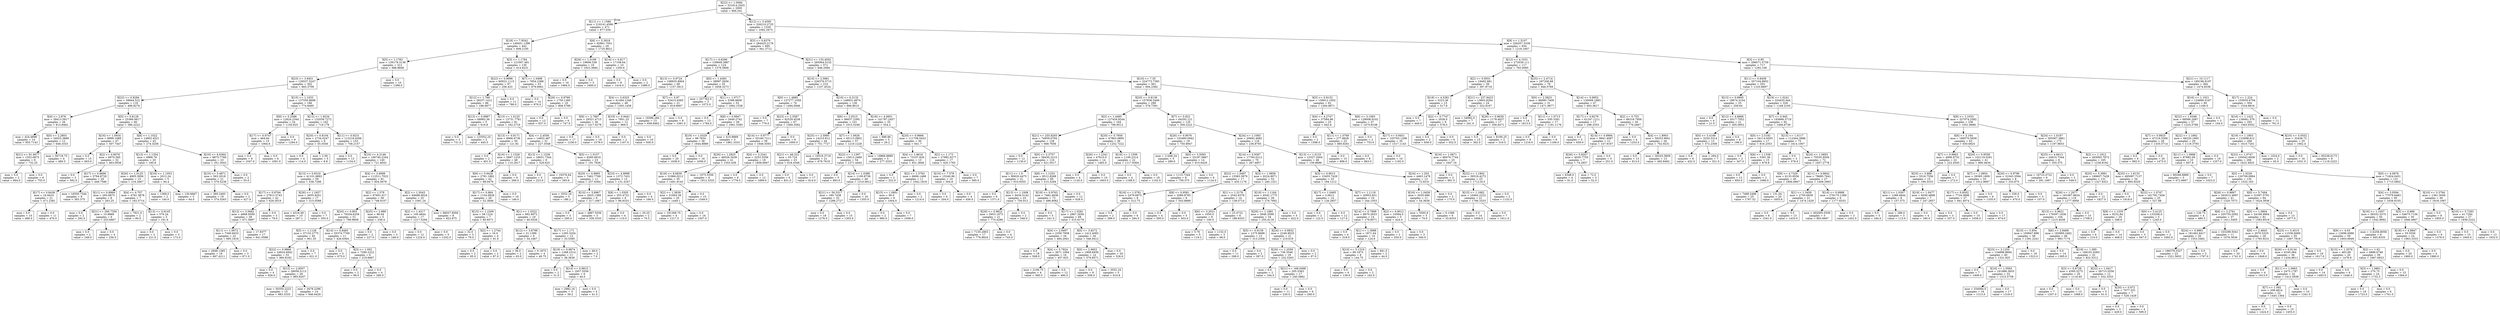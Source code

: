 digraph Tree {
node [shape=box] ;
0 [label="X[22] <= 1.0084\nmse = 331814.2503\nsamples = 2000\nvalue = 994.541"] ;
1 [label="X[11] <= 1.1586\nmse = 218141.4596\nsamples = 471\nvalue = 677.034"] ;
0 -> 1 [labeldistance=2.5, labelangle=45, headlabel="True"] ;
2 [label="X[18] <= 7.8542\nmse = 149451.1396\nsamples = 442\nvalue = 608.2195"] ;
1 -> 2 ;
3 [label="X[5] <= 1.1783\nmse = 139179.3136\nsamples = 312\nvalue = 688.8846"] ;
2 -> 3 ;
4 [label="X[23] <= 3.9451\nmse = 126537.5247\nsamples = 302\nvalue = 665.3709"] ;
3 -> 4 ;
5 [label="X[22] <= 0.9284\nmse = 58844.522\nsamples = 116\nvalue = 489.8276"] ;
4 -> 5 ;
6 [label="X[4] <= 2.878\nmse = 39413.5917\nsamples = 26\nvalue = 813.8462"] ;
5 -> 6 ;
7 [label="mse = 424.4898\nsamples = 14\nvalue = 955.7143"] ;
6 -> 7 ;
8 [label="X[0] <= 2.2803\nmse = 34025.3889\nsamples = 12\nvalue = 648.3333"] ;
6 -> 8 ;
9 [label="X[21] <= 91.6677\nmse = 1552.6875\nsamples = 8\nvalue = 732.25"] ;
8 -> 9 ;
10 [label="mse = 0.0\nsamples = 2\nvalue = 664.0"] ;
9 -> 10 ;
11 [label="mse = 0.0\nsamples = 6\nvalue = 755.0"] ;
9 -> 11 ;
12 [label="mse = 56718.75\nsamples = 4\nvalue = 480.5"] ;
8 -> 12 ;
13 [label="X[5] <= 0.8128\nmse = 25366.0617\nsamples = 90\nvalue = 396.2222"] ;
5 -> 13 ;
14 [label="X[16] <= 1.0934\nmse = 8999.1689\nsamples = 47\nvalue = 507.7447"] ;
13 -> 14 ;
15 [label="mse = 0.0\nsamples = 15\nvalue = 603.0"] ;
14 -> 15 ;
16 [label="X[2] <= 0.8076\nmse = 6970.585\nsamples = 32\nvalue = 463.0938"] ;
14 -> 16 ;
17 [label="mse = 0.0\nsamples = 3\nvalue = 592.0"] ;
16 -> 17 ;
18 [label="X[17] <= 0.8696\nmse = 5794.8728\nsamples = 29\nvalue = 449.7586"] ;
16 -> 18 ;
19 [label="X[17] <= 0.8438\nmse = 24.9433\nsamples = 21\nvalue = 471.2381"] ;
18 -> 19 ;
20 [label="mse = 0.0\nsamples = 10\nvalue = 466.0"] ;
19 -> 20 ;
21 [label="mse = 0.0\nsamples = 11\nvalue = 476.0"] ;
19 -> 21 ;
22 [label="mse = 16550.7344\nsamples = 8\nvalue = 393.375"] ;
18 -> 22 ;
23 [label="X[8] <= 1.1022\nmse = 14802.4521\nsamples = 43\nvalue = 274.3256"] ;
13 -> 23 ;
24 [label="X[13] <= 1.1354\nmse = 6966.76\nsamples = 20\nvalue = 185.8"] ;
23 -> 24 ;
25 [label="X[26] <= 1.0125\nmse = 4905.3956\nsamples = 15\nvalue = 216.2667"] ;
24 -> 25 ;
26 [label="X[11] <= 0.8969\nmse = 283.6875\nsamples = 8\nvalue = 263.25"] ;
25 -> 26 ;
27 [label="mse = 0.0\nsamples = 2\nvalue = 292.0"] ;
26 -> 27 ;
28 [label="X[21] <= 260.7356\nmse = 10.8889\nsamples = 6\nvalue = 253.6667"] ;
26 -> 28 ;
29 [label="mse = 0.0\nsamples = 2\nvalue = 249.0"] ;
28 -> 29 ;
30 [label="mse = 0.0\nsamples = 4\nvalue = 256.0"] ;
28 -> 30 ;
31 [label="X[4] <= 4.707\nmse = 4781.3878\nsamples = 7\nvalue = 162.5714"] ;
25 -> 31 ;
32 [label="mse = 7921.0\nsamples = 2\nvalue = 90.0"] ;
31 -> 32 ;
33 [label="X[13] <= 0.9145\nmse = 576.24\nsamples = 5\nvalue = 191.6"] ;
31 -> 33 ;
34 [label="mse = 0.0\nsamples = 2\nvalue = 221.0"] ;
33 -> 34 ;
35 [label="mse = 0.0\nsamples = 3\nvalue = 172.0"] ;
33 -> 35 ;
36 [label="X[16] <= 1.1053\nmse = 2012.24\nsamples = 5\nvalue = 94.4"] ;
24 -> 36 ;
37 [label="mse = 1369.0\nsamples = 2\nvalue = 140.0"] ;
36 -> 37 ;
38 [label="mse = 130.6667\nsamples = 3\nvalue = 64.0"] ;
36 -> 38 ;
39 [label="X[10] <= 6.6364\nmse = 8875.7769\nsamples = 23\nvalue = 351.3043"] ;
23 -> 39 ;
40 [label="X[10] <= 5.4871\nmse = 563.2018\nsamples = 21\nvalue = 379.5238"] ;
39 -> 40 ;
41 [label="mse = 360.2493\nsamples = 19\nvalue = 374.5263"] ;
40 -> 41 ;
42 [label="mse = 0.0\nsamples = 2\nvalue = 427.0"] ;
40 -> 42 ;
43 [label="mse = 0.0\nsamples = 2\nvalue = 55.0"] ;
39 -> 43 ;
44 [label="X[15] <= 1.1033\nmse = 137550.8698\nsamples = 186\nvalue = 774.8495"] ;
4 -> 44 ;
45 [label="X[9] <= 5.2588\nmse = 12624.2344\nsamples = 24\nvalue = 1150.625"] ;
44 -> 45 ;
46 [label="X[17] <= 0.9747\nmse = 464.64\nsamples = 15\nvalue = 1064.6"] ;
45 -> 46 ;
47 [label="mse = 0.0\nsamples = 9\nvalue = 1047.0"] ;
46 -> 47 ;
48 [label="mse = 0.0\nsamples = 6\nvalue = 1091.0"] ;
46 -> 48 ;
49 [label="mse = 0.0\nsamples = 9\nvalue = 1294.0"] ;
45 -> 49 ;
50 [label="X[12] <= 1.9234\nmse = 132039.7272\nsamples = 162\nvalue = 719.179"] ;
44 -> 50 ;
51 [label="X[20] <= 0.8104\nmse = 2734.0247\nsamples = 9\nvalue = 55.5556"] ;
50 -> 51 ;
52 [label="mse = 0.0\nsamples = 4\nvalue = 114.0"] ;
51 -> 52 ;
53 [label="mse = 2.56\nsamples = 5\nvalue = 8.8"] ;
51 -> 53 ;
54 [label="X[11] <= 0.9231\nmse = 112216.4306\nsamples = 153\nvalue = 758.2157"] ;
50 -> 54 ;
55 [label="mse = 0.0\nsamples = 13\nvalue = 1154.0"] ;
54 -> 55 ;
56 [label="X[10] <= 4.2146\nmse = 106740.2344\nsamples = 140\nvalue = 721.4643"] ;
54 -> 56 ;
57 [label="X[13] <= 0.8316\nmse = 41101.6892\nsamples = 59\nvalue = 538.7288"] ;
56 -> 57 ;
58 [label="X[17] <= 0.9794\nmse = 27812.5743\nsamples = 42\nvalue = 629.2619"] ;
57 -> 58 ;
59 [label="X[12] <= 3.0682\nmse = 4868.9599\nsamples = 39\nvalue = 671.5897"] ;
58 -> 59 ;
60 [label="X[11] <= 1.0672\nmse = 7340.6033\nsamples = 22\nvalue = 695.1818"] ;
59 -> 60 ;
61 [label="mse = 2848.1385\nsamples = 19\nvalue = 667.4211"] ;
60 -> 61 ;
62 [label="mse = 0.0\nsamples = 3\nvalue = 871.0"] ;
60 -> 62 ;
63 [label="mse = 17.9377\nsamples = 17\nvalue = 641.0588"] ;
59 -> 63 ;
64 [label="mse = 0.0\nsamples = 3\nvalue = 79.0"] ;
58 -> 64 ;
65 [label="X[26] <= 1.1657\nmse = 3655.8201\nsamples = 17\nvalue = 315.0588"] ;
57 -> 65 ;
66 [label="mse = 4316.49\nsamples = 10\nvalue = 287.1"] ;
65 -> 66 ;
67 [label="mse = 0.0\nsamples = 7\nvalue = 355.0"] ;
65 -> 67 ;
68 [label="X[4] <= 3.6698\nmse = 112511.7022\nsamples = 81\nvalue = 854.5679"] ;
56 -> 68 ;
69 [label="X[2] <= 1.578\nmse = 97691.617\nsamples = 56\nvalue = 748.9107"] ;
68 -> 69 ;
70 [label="X[20] <= 0.803\nmse = 79204.6259\nsamples = 51\nvalue = 798.9608"] ;
69 -> 70 ;
71 [label="X[5] <= 1.1128\nmse = 37152.2775\nsamples = 40\nvalue = 901.35"] ;
70 -> 71 ;
72 [label="X[22] <= 0.9868\nmse = 24824.6942\nsamples = 33\nvalue = 960.8182"] ;
71 -> 72 ;
73 [label="mse = 0.0\nsamples = 4\nvalue = 926.0"] ;
72 -> 73 ;
74 [label="X[12] <= 2.8507\nmse = 28058.5113\nsamples = 29\nvalue = 965.6207"] ;
72 -> 74 ;
75 [label="mse = 50350.2222\nsamples = 15\nvalue = 983.3333"] ;
74 -> 75 ;
76 [label="mse = 3478.2296\nsamples = 14\nvalue = 946.6429"] ;
74 -> 76 ;
77 [label="mse = 0.0\nsamples = 7\nvalue = 621.0"] ;
71 -> 77 ;
78 [label="X[14] <= 0.8483\nmse = 55374.7769\nsamples = 11\nvalue = 426.6364"] ;
70 -> 78 ;
79 [label="mse = 0.0\nsamples = 5\nvalue = 675.0"] ;
78 -> 79 ;
80 [label="X[3] <= 1.002\nmse = 7280.2222\nsamples = 6\nvalue = 219.6667"] ;
78 -> 80 ;
81 [label="mse = 0.0\nsamples = 2\nvalue = 99.0"] ;
80 -> 81 ;
82 [label="mse = 0.0\nsamples = 4\nvalue = 280.0"] ;
80 -> 82 ;
83 [label="X[25] <= 2.989\nmse = 86.64\nsamples = 5\nvalue = 238.4"] ;
69 -> 83 ;
84 [label="mse = 0.0\nsamples = 2\nvalue = 227.0"] ;
83 -> 84 ;
85 [label="mse = 0.0\nsamples = 3\nvalue = 246.0"] ;
83 -> 85 ;
86 [label="X[2] <= 1.5043\nmse = 64688.9024\nsamples = 25\nvalue = 1091.24"] ;
68 -> 86 ;
87 [label="X[2] <= 1.4317\nmse = 100.4844\nsamples = 17\nvalue = 1217.5294"] ;
86 -> 87 ;
88 [label="mse = 0.0\nsamples = 12\nvalue = 1224.0"] ;
87 -> 88 ;
89 [label="mse = 0.0\nsamples = 5\nvalue = 1202.0"] ;
87 -> 89 ;
90 [label="mse = 96027.8594\nsamples = 8\nvalue = 822.875"] ;
86 -> 90 ;
91 [label="mse = 0.0\nsamples = 10\nvalue = 1399.0"] ;
3 -> 91 ;
92 [label="X[3] <= 1.1784\nmse = 121007.481\nsamples = 130\nvalue = 414.6231"] ;
2 -> 92 ;
93 [label="X[22] <= 0.9996\nmse = 60923.1115\nsamples = 97\nvalue = 256.433"] ;
92 -> 93 ;
94 [label="X[12] <= 1.769\nmse = 28257.1412\nsamples = 86\nvalue = 188.6977"] ;
93 -> 94 ;
95 [label="X[13] <= 0.9987\nmse = 68983.36\nsamples = 5\nvalue = 616.8"] ;
94 -> 95 ;
96 [label="mse = 0.0\nsamples = 3\nvalue = 731.0"] ;
95 -> 96 ;
97 [label="mse = 123552.25\nsamples = 2\nvalue = 445.5"] ;
95 -> 97 ;
98 [label="X[13] <= 1.0125\nmse = 13731.7781\nsamples = 81\nvalue = 162.2716"] ;
94 -> 98 ;
99 [label="X[13] <= 0.8171\nmse = 8906.4736\nsamples = 50\nvalue = 121.92"] ;
98 -> 99 ;
100 [label="mse = 0.0\nsamples = 2\nvalue = 401.0"] ;
99 -> 100 ;
101 [label="X[16] <= 1.1526\nmse = 5897.1233\nsamples = 48\nvalue = 110.2917"] ;
99 -> 101 ;
102 [label="X[9] <= 5.9428\nmse = 2781.1882\nsamples = 42\nvalue = 88.0476"] ;
101 -> 102 ;
103 [label="X[17] <= 0.864\nmse = 1154.0828\nsamples = 26\nvalue = 52.3846"] ;
102 -> 103 ;
104 [label="X[15] <= 1.2309\nmse = 58.1224\nsamples = 7\nvalue = 85.8571"] ;
103 -> 104 ;
105 [label="mse = 32.0\nsamples = 3\nvalue = 79.0"] ;
104 -> 105 ;
106 [label="X[2] <= 1.2744\nmse = 16.0\nsamples = 4\nvalue = 91.0"] ;
104 -> 106 ;
107 [label="mse = 0.0\nsamples = 2\nvalue = 95.0"] ;
106 -> 107 ;
108 [label="mse = 0.0\nsamples = 2\nvalue = 87.0"] ;
106 -> 108 ;
109 [label="X[1] <= 1.0322\nmse = 992.9972\nsamples = 19\nvalue = 40.0526"] ;
103 -> 109 ;
110 [label="X[12] <= 3.8798\nmse = 51.1389\nsamples = 6\nvalue = 54.1667"] ;
109 -> 110 ;
111 [label="mse = 36.0\nsamples = 2\nvalue = 63.0"] ;
110 -> 111 ;
112 [label="mse = 0.1875\nsamples = 4\nvalue = 49.75"] ;
110 -> 112 ;
113 [label="X[17] <= 1.171\nmse = 1293.3254\nsamples = 13\nvalue = 33.5385"] ;
109 -> 113 ;
114 [label="X[19] <= 0.9874\nmse = 1368.2314\nsamples = 11\nvalue = 38.3636"] ;
113 -> 114 ;
115 [label="mse = 0.0\nsamples = 2\nvalue = 31.0"] ;
114 -> 115 ;
116 [label="X[14] <= 0.9915\nmse = 1657.5556\nsamples = 9\nvalue = 40.0"] ;
114 -> 116 ;
117 [label="mse = 2982.16\nsamples = 5\nvalue = 39.2"] ;
116 -> 117 ;
118 [label="mse = 0.0\nsamples = 4\nvalue = 41.0"] ;
116 -> 118 ;
119 [label="mse = 49.0\nsamples = 2\nvalue = 7.0"] ;
113 -> 119 ;
120 [label="mse = 0.0\nsamples = 16\nvalue = 146.0"] ;
102 -> 120 ;
121 [label="mse = 0.0\nsamples = 6\nvalue = 266.0"] ;
101 -> 121 ;
122 [label="X[4] <= 2.4556\nmse = 14652.487\nsamples = 31\nvalue = 227.3548"] ;
98 -> 122 ;
123 [label="X[13] <= 1.1528\nmse = 18931.7344\nsamples = 8\nvalue = 329.625"] ;
122 -> 123 ;
124 [label="mse = 0.0\nsamples = 3\nvalue = 223.0"] ;
123 -> 124 ;
125 [label="mse = 19376.64\nsamples = 5\nvalue = 393.6"] ;
123 -> 125 ;
126 [label="X[5] <= 1.0157\nmse = 8260.6919\nsamples = 23\nvalue = 191.7826"] ;
122 -> 126 ;
127 [label="X[20] <= 0.8965\nmse = 7462.7769\nsamples = 11\nvalue = 257.6364"] ;
126 -> 127 ;
128 [label="mse = 3552.16\nsamples = 5\nvalue = 186.2"] ;
127 -> 128 ;
129 [label="X[10] <= 5.8967\nmse = 2925.1389\nsamples = 6\nvalue = 317.1667"] ;
127 -> 129 ;
130 [label="mse = 0.0\nsamples = 3\nvalue = 295.0"] ;
129 -> 130 ;
131 [label="mse = 4867.5556\nsamples = 3\nvalue = 339.3333"] ;
129 -> 131 ;
132 [label="X[23] <= 4.9998\nmse = 1372.7431\nsamples = 12\nvalue = 131.4167"] ;
126 -> 132 ;
133 [label="X[8] <= 1.0305\nmse = 353.4722\nsamples = 6\nvalue = 96.8333"] ;
132 -> 133 ;
134 [label="mse = 0.0\nsamples = 4\nvalue = 110.0"] ;
133 -> 134 ;
135 [label="mse = 20.25\nsamples = 2\nvalue = 70.5"] ;
133 -> 135 ;
136 [label="mse = 0.0\nsamples = 6\nvalue = 166.0"] ;
132 -> 136 ;
137 [label="mse = 0.0\nsamples = 11\nvalue = 786.0"] ;
93 -> 137 ;
138 [label="X[7] <= 1.0498\nmse = 7854.2388\nsamples = 33\nvalue = 879.6061"] ;
92 -> 138 ;
139 [label="mse = 0.0\nsamples = 14\nvalue = 976.0"] ;
138 -> 139 ;
140 [label="X[26] <= 0.9769\nmse = 1750.1385\nsamples = 19\nvalue = 808.5789"] ;
138 -> 140 ;
141 [label="mse = 0.0\nsamples = 13\nvalue = 837.0"] ;
140 -> 141 ;
142 [label="mse = 0.0\nsamples = 6\nvalue = 747.0"] ;
140 -> 142 ;
143 [label="X[6] <= 5.3919\nmse = 92861.7051\nsamples = 29\nvalue = 1725.8621"] ;
1 -> 143 ;
144 [label="X[26] <= 1.0199\nmse = 19606.338\nsamples = 19\nvalue = 1923.3684"] ;
143 -> 144 ;
145 [label="mse = 0.0\nsamples = 16\nvalue = 1984.0"] ;
144 -> 145 ;
146 [label="mse = 0.0\nsamples = 3\nvalue = 1600.0"] ;
144 -> 146 ;
147 [label="X[14] <= 0.817\nmse = 17108.64\nsamples = 10\nvalue = 1350.6"] ;
143 -> 147 ;
148 [label="mse = 0.0\nsamples = 8\nvalue = 1416.0"] ;
147 -> 148 ;
149 [label="mse = 0.0\nsamples = 2\nvalue = 1089.0"] ;
147 -> 149 ;
150 [label="X[12] <= 3.4595\nmse = 326210.2725\nsamples = 1529\nvalue = 1092.3473"] ;
0 -> 150 [labeldistance=2.5, labelangle=-45, headlabel="False"] ;
151 [label="X[3] <= 0.8379\nmse = 284425.2176\nsamples = 695\nvalue = 941.3712"] ;
150 -> 151 ;
152 [label="X[17] <= 0.8296\nmse = 139849.3887\nsamples = 124\nvalue = 1379.5806"] ;
151 -> 152 ;
153 [label="X[13] <= 0.9724\nmse = 108935.8904\nsamples = 69\nvalue = 1157.3913"] ;
152 -> 153 ;
154 [label="X[4] <= 3.6325\nmse = 61494.1246\nsamples = 48\nvalue = 1305.1458"] ;
153 -> 154 ;
155 [label="X[9] <= 2.7897\nmse = 29321.4715\nsamples = 36\nvalue = 1417.0278"] ;
154 -> 155 ;
156 [label="mse = 0.0\nsamples = 17\nvalue = 1236.0"] ;
155 -> 156 ;
157 [label="mse = 0.0\nsamples = 19\nvalue = 1579.0"] ;
155 -> 157 ;
158 [label="X[19] <= 0.9441\nmse = 7801.25\nsamples = 12\nvalue = 969.5"] ;
154 -> 158 ;
159 [label="mse = 0.0\nsamples = 2\nvalue = 1167.0"] ;
158 -> 159 ;
160 [label="mse = 0.0\nsamples = 10\nvalue = 930.0"] ;
158 -> 160 ;
161 [label="X[7] <= 0.97\nmse = 53415.9365\nsamples = 21\nvalue = 819.6667"] ;
153 -> 161 ;
162 [label="mse = 18396.284\nsamples = 13\nvalue = 658.8462"] ;
161 -> 162 ;
163 [label="mse = 0.0\nsamples = 8\nvalue = 1081.0"] ;
161 -> 163 ;
164 [label="X[0] <= 1.4383\nmse = 38997.5656\nsamples = 55\nvalue = 1658.3273"] ;
152 -> 164 ;
165 [label="mse = 257762.0\nsamples = 3\nvalue = 1072.0"] ;
164 -> 165 ;
166 [label="X[1] <= 1.0717\nmse = 5398.8609\nsamples = 52\nvalue = 1692.1538"] ;
164 -> 166 ;
167 [label="mse = 0.0\nsamples = 13\nvalue = 1784.0"] ;
166 -> 167 ;
168 [label="X[8] <= 0.9947\nmse = 3449.2742\nsamples = 39\nvalue = 1661.5385"] ;
166 -> 168 ;
169 [label="X[19] <= 1.0329\nmse = 98.7654\nsamples = 36\nvalue = 1644.8889"] ;
168 -> 169 ;
170 [label="mse = 0.0\nsamples = 20\nvalue = 1636.0"] ;
169 -> 170 ;
171 [label="mse = 0.0\nsamples = 16\nvalue = 1656.0"] ;
169 -> 171 ;
172 [label="mse = 410.8889\nsamples = 3\nvalue = 1861.3333"] ;
168 -> 172 ;
173 [label="X[21] <= 133.4502\nmse = 265064.5152\nsamples = 571\nvalue = 846.2084"] ;
151 -> 173 ;
174 [label="X[10] <= 2.5961\nmse = 226376.5715\nsamples = 210\nvalue = 1107.4524"] ;
173 -> 174 ;
175 [label="X[0] <= 1.4885\nmse = 137277.1059\nsamples = 74\nvalue = 1494.5946"] ;
174 -> 175 ;
176 [label="mse = 0.0\nsamples = 7\nvalue = 779.0"] ;
175 -> 176 ;
177 [label="X[23] <= 2.5587\nmse = 92529.4538\nsamples = 67\nvalue = 1569.3582"] ;
175 -> 177 ;
178 [label="X[14] <= 0.9777\nmse = 55160.7211\nsamples = 59\nvalue = 1646.5593"] ;
177 -> 178 ;
179 [label="X[26] <= 1.2825\nmse = 49526.3438\nsamples = 41\nvalue = 1553.439"] ;
178 -> 179 ;
180 [label="X[18] <= 8.6839\nmse = 31966.0212\nsamples = 35\nvalue = 1491.9143"] ;
179 -> 180 ;
181 [label="X[2] <= 1.3839\nmse = 51663.39\nsamples = 20\nvalue = 1449.1"] ;
180 -> 181 ;
182 [label="mse = 191268.75\nsamples = 4\nvalue = 1217.5"] ;
181 -> 182 ;
183 [label="mse = 0.0\nsamples = 16\nvalue = 1507.0"] ;
181 -> 183 ;
184 [label="mse = 0.0\nsamples = 15\nvalue = 1549.0"] ;
180 -> 184 ;
185 [label="mse = 1075.5556\nsamples = 6\nvalue = 1912.3333"] ;
179 -> 185 ;
186 [label="X[4] <= 3.2341\nmse = 3253.5556\nsamples = 18\nvalue = 1858.6667"] ;
178 -> 186 ;
187 [label="mse = 0.0\nsamples = 6\nvalue = 1778.0"] ;
186 -> 187 ;
188 [label="mse = 0.0\nsamples = 12\nvalue = 1899.0"] ;
186 -> 188 ;
189 [label="mse = 0.0\nsamples = 8\nvalue = 1000.0"] ;
177 -> 189 ;
190 [label="X[10] <= 6.3132\nmse = 148931.4974\nsamples = 136\nvalue = 896.8015"] ;
174 -> 190 ;
191 [label="X[6] <= 2.0515\nmse = 96637.2395\nsamples = 101\nvalue = 1015.5248"] ;
190 -> 191 ;
192 [label="X[25] <= 2.5995\nmse = 14210.812\nsamples = 44\nvalue = 751.7727"] ;
191 -> 192 ;
193 [label="X[21] <= 48.322\nmse = 55.724\nsamples = 23\nvalue = 818.4348"] ;
192 -> 193 ;
194 [label="mse = 0.0\nsamples = 6\nvalue = 831.0"] ;
193 -> 194 ;
195 [label="mse = 0.0\nsamples = 17\nvalue = 814.0"] ;
193 -> 195 ;
196 [label="mse = 19516.3719\nsamples = 21\nvalue = 678.7619"] ;
192 -> 196 ;
197 [label="X[7] <= 1.0626\nmse = 65113.0902\nsamples = 57\nvalue = 1219.1228"] ;
191 -> 197 ;
198 [label="X[22] <= 1.1397\nmse = 15613.2469\nsamples = 54\nvalue = 1271.4444"] ;
197 -> 198 ;
199 [label="mse = 0.0\nsamples = 5\nvalue = 893.0"] ;
198 -> 199 ;
200 [label="X[14] <= 1.0388\nmse = 1100.8738\nsamples = 49\nvalue = 1310.0612"] ;
198 -> 200 ;
201 [label="X[21] <= 56.5317\nmse = 180.7438\nsamples = 33\nvalue = 1288.2727"] ;
200 -> 201 ;
202 [label="mse = 0.0\nsamples = 18\nvalue = 1276.0"] ;
201 -> 202 ;
203 [label="mse = 0.0\nsamples = 15\nvalue = 1303.0"] ;
201 -> 203 ;
204 [label="mse = 0.0\nsamples = 16\nvalue = 1355.0"] ;
200 -> 204 ;
205 [label="mse = 19866.8889\nsamples = 3\nvalue = 277.3333"] ;
197 -> 205 ;
206 [label="X[18] <= 4.0651\nmse = 141787.2457\nsamples = 35\nvalue = 554.2"] ;
190 -> 206 ;
207 [label="mse = 696.96\nsamples = 5\nvalue = 29.2"] ;
206 -> 207 ;
208 [label="X[20] <= 0.9666\nmse = 111708.5433\nsamples = 30\nvalue = 641.7"] ;
206 -> 208 ;
209 [label="X[4] <= 1.8616\nmse = 73107.929\nsamples = 13\nvalue = 931.3846"] ;
208 -> 209 ;
210 [label="mse = 0.0\nsamples = 2\nvalue = 322.0"] ;
209 -> 210 ;
211 [label="X[2] <= 1.3783\nmse = 6606.1488\nsamples = 11\nvalue = 1042.1818"] ;
209 -> 211 ;
212 [label="X[15] <= 1.0801\nmse = 56.0\nsamples = 9\nvalue = 1004.0"] ;
211 -> 212 ;
213 [label="mse = 0.0\nsamples = 2\nvalue = 990.0"] ;
212 -> 213 ;
214 [label="mse = 0.0\nsamples = 7\nvalue = 1008.0"] ;
212 -> 214 ;
215 [label="mse = 0.0\nsamples = 2\nvalue = 1214.0"] ;
211 -> 215 ;
216 [label="X[2] <= 1.173\nmse = 27982.0277\nsamples = 17\nvalue = 420.1765"] ;
208 -> 216 ;
217 [label="X[10] <= 7.578\nmse = 15240.96\nsamples = 10\nvalue = 304.8"] ;
216 -> 217 ;
218 [label="mse = 0.0\nsamples = 6\nvalue = 204.0"] ;
217 -> 218 ;
219 [label="mse = 0.0\nsamples = 4\nvalue = 456.0"] ;
217 -> 219 ;
220 [label="mse = 0.0\nsamples = 7\nvalue = 585.0"] ;
216 -> 220 ;
221 [label="X[10] <= 7.35\nmse = 224773.7383\nsamples = 361\nvalue = 694.2382"] ;
173 -> 221 ;
222 [label="X[20] <= 0.8136\nmse = 157836.5406\nsamples = 299\nvalue = 576.7391"] ;
221 -> 222 ;
223 [label="X[2] <= 1.4485\nmse = 127434.9244\nsamples = 164\nvalue = 796.9512"] ;
222 -> 223 ;
224 [label="X[21] <= 255.8283\nmse = 74959.6794\nsamples = 128\nvalue = 668.7656"] ;
223 -> 224 ;
225 [label="mse = 0.0\nsamples = 12\nvalue = 1130.0"] ;
224 -> 225 ;
226 [label="X[0] <= 2.3757\nmse = 58430.2215\nsamples = 116\nvalue = 621.0517"] ;
224 -> 226 ;
227 [label="X[11] <= 1.0\nmse = 80620.4475\nsamples = 31\nvalue = 910.9355"] ;
226 -> 227 ;
228 [label="mse = 0.0\nsamples = 8\nvalue = 1371.0"] ;
227 -> 228 ;
229 [label="X[13] <= 1.1008\nmse = 9434.5142\nsamples = 23\nvalue = 750.913"] ;
227 -> 229 ;
230 [label="X[26] <= 0.9622\nmse = 5953.1973\nsamples = 21\nvalue = 770.4286"] ;
229 -> 230 ;
231 [label="mse = 7135.2803\nsamples = 17\nvalue = 776.8824"] ;
230 -> 231 ;
232 [label="mse = 0.0\nsamples = 4\nvalue = 743.0"] ;
230 -> 232 ;
233 [label="mse = 0.0\nsamples = 2\nvalue = 546.0"] ;
229 -> 233 ;
234 [label="X[8] <= 1.1253\nmse = 8512.9268\nsamples = 85\nvalue = 515.3294"] ;
226 -> 234 ;
235 [label="X[19] <= 0.9763\nmse = 7482.4838\nsamples = 73\nvalue = 496.8082"] ;
234 -> 235 ;
236 [label="mse = 0.0\nsamples = 5\nvalue = 241.0"] ;
235 -> 236 ;
237 [label="X[17] <= 1.0281\nmse = 2867.2656\nsamples = 68\nvalue = 515.6176"] ;
235 -> 237 ;
238 [label="X[4] <= 2.9497\nmse = 2359.7958\nsamples = 34\nvalue = 484.2941"] ;
237 -> 238 ;
239 [label="mse = 0.0\nsamples = 18\nvalue = 508.0"] ;
238 -> 239 ;
240 [label="X[4] <= 5.7924\nmse = 3671.1094\nsamples = 16\nvalue = 457.625"] ;
238 -> 240 ;
241 [label="mse = 2106.75\nsamples = 4\nvalue = 360.5"] ;
240 -> 241 ;
242 [label="mse = 0.0\nsamples = 12\nvalue = 490.0"] ;
240 -> 242 ;
243 [label="X[0] <= 3.8272\nmse = 1412.4083\nsamples = 34\nvalue = 546.9412"] ;
237 -> 243 ;
244 [label="X[0] <= 2.9652\nmse = 1908.6939\nsamples = 14\nvalue = 576.8571"] ;
243 -> 244 ;
245 [label="mse = 0.0\nsamples = 9\nvalue = 558.0"] ;
244 -> 245 ;
246 [label="mse = 3552.16\nsamples = 5\nvalue = 610.8"] ;
244 -> 246 ;
247 [label="mse = 0.0\nsamples = 20\nvalue = 526.0"] ;
243 -> 247 ;
248 [label="mse = 0.0\nsamples = 12\nvalue = 628.0"] ;
234 -> 248 ;
249 [label="X[20] <= 0.7959\nmse = 47863.0895\nsamples = 36\nvalue = 1252.7222"] ;
223 -> 249 ;
250 [label="X[26] <= 1.2341\nmse = 47610.0\nsamples = 14\nvalue = 1465.0"] ;
249 -> 250 ;
251 [label="mse = 0.0\nsamples = 4\nvalue = 1120.0"] ;
250 -> 251 ;
252 [label="mse = 0.0\nsamples = 10\nvalue = 1603.0"] ;
250 -> 252 ;
253 [label="X[16] <= 1.1506\nmse = 1100.2314\nsamples = 22\nvalue = 1117.6364"] ;
249 -> 253 ;
254 [label="mse = 0.0\nsamples = 4\nvalue = 1188.0"] ;
253 -> 254 ;
255 [label="mse = 0.0\nsamples = 18\nvalue = 1102.0"] ;
253 -> 255 ;
256 [label="X[7] <= 0.922\nmse = 64293.121\nsamples = 135\nvalue = 309.2222"] ;
222 -> 256 ;
257 [label="X[26] <= 0.9076\nmse = 103460.0942\nsamples = 19\nvalue = 750.8947"] ;
256 -> 257 ;
258 [label="mse = 11406.24\nsamples = 5\nvalue = 289.6"] ;
257 -> 258 ;
259 [label="X[0] <= 3.5093\nmse = 33197.0867\nsamples = 14\nvalue = 915.6429"] ;
257 -> 259 ;
260 [label="mse = 1115.7344\nsamples = 8\nvalue = 759.375"] ;
259 -> 260 ;
261 [label="mse = 0.0\nsamples = 6\nvalue = 1124.0"] ;
259 -> 261 ;
262 [label="X[24] <= 1.1083\nmse = 20692.4682\nsamples = 116\nvalue = 236.8793"] ;
256 -> 262 ;
263 [label="X[14] <= 0.9367\nmse = 17760.0212\nsamples = 70\nvalue = 287.4857"] ;
262 -> 263 ;
264 [label="X[22] <= 1.0497\nmse = 15583.3979\nsamples = 17\nvalue = 435.1176"] ;
263 -> 264 ;
265 [label="X[16] <= 1.0781\nmse = 2479.6875\nsamples = 8\nvalue = 312.75"] ;
264 -> 265 ;
266 [label="mse = 0.0\nsamples = 2\nvalue = 399.0"] ;
265 -> 266 ;
267 [label="mse = 0.0\nsamples = 6\nvalue = 284.0"] ;
265 -> 267 ;
268 [label="X[8] <= 0.9581\nmse = 2089.8765\nsamples = 9\nvalue = 543.8889"] ;
264 -> 268 ;
269 [label="mse = 0.0\nsamples = 4\nvalue = 595.0"] ;
268 -> 269 ;
270 [label="mse = 0.0\nsamples = 5\nvalue = 503.0"] ;
268 -> 270 ;
271 [label="X[3] <= 1.0858\nmse = 9224.9071\nsamples = 53\nvalue = 240.1321"] ;
263 -> 271 ;
272 [label="X[1] <= 1.3176\nmse = 2542.6378\nsamples = 14\nvalue = 138.0714"] ;
271 -> 272 ;
273 [label="X[6] <= 3.2021\nmse = 1050.0\nsamples = 8\nvalue = 100.0"] ;
272 -> 273 ;
274 [label="mse = 5.76\nsamples = 5\nvalue = 119.2"] ;
273 -> 274 ;
275 [label="mse = 1152.0\nsamples = 3\nvalue = 68.0"] ;
273 -> 275 ;
276 [label="mse = 23.4722\nsamples = 6\nvalue = 188.8333"] ;
272 -> 276 ;
277 [label="X[19] <= 1.1164\nmse = 6542.1775\nsamples = 39\nvalue = 276.7692"] ;
271 -> 277 ;
278 [label="X[26] <= 1.1881\nmse = 3946.3599\nsamples = 34\nvalue = 255.4118"] ;
277 -> 278 ;
279 [label="X[5] <= 0.9158\nmse = 1275.8698\nsamples = 13\nvalue = 313.2308"] ;
278 -> 279 ;
280 [label="mse = 0.0\nsamples = 11\nvalue = 298.0"] ;
279 -> 280 ;
281 [label="mse = 0.0\nsamples = 2\nvalue = 397.0"] ;
279 -> 281 ;
282 [label="X[24] <= 0.9832\nmse = 2248.9025\nsamples = 21\nvalue = 219.619"] ;
278 -> 282 ;
283 [label="X[26] <= 1.2559\nmse = 736.3546\nsamples = 19\nvalue = 232.5263"] ;
282 -> 283 ;
284 [label="mse = 0.0\nsamples = 2\nvalue = 164.0"] ;
283 -> 284 ;
285 [label="X[21] <= 168.0498\nmse = 205.5363\nsamples = 17\nvalue = 240.5882"] ;
283 -> 285 ;
286 [label="mse = 0.0\nsamples = 11\nvalue = 230.0"] ;
285 -> 286 ;
287 [label="mse = 0.0\nsamples = 6\nvalue = 260.0"] ;
285 -> 287 ;
288 [label="mse = 0.0\nsamples = 2\nvalue = 97.0"] ;
282 -> 288 ;
289 [label="mse = 0.0\nsamples = 5\nvalue = 422.0"] ;
277 -> 289 ;
290 [label="X[13] <= 1.0133\nmse = 15327.2004\nsamples = 46\nvalue = 159.8696"] ;
262 -> 290 ;
291 [label="X[3] <= 0.9013\nmse = 15455.7429\nsamples = 33\nvalue = 194.1212"] ;
290 -> 291 ;
292 [label="X[17] <= 1.0495\nmse = 3.0612\nsamples = 14\nvalue = 126.2857"] ;
291 -> 292 ;
293 [label="mse = 0.0\nsamples = 2\nvalue = 122.0"] ;
292 -> 293 ;
294 [label="mse = 0.0\nsamples = 12\nvalue = 127.0"] ;
292 -> 294 ;
295 [label="X[7] <= 1.1118\nmse = 20952.831\nsamples = 19\nvalue = 244.1053"] ;
291 -> 295 ;
296 [label="X[14] <= 0.7899\nmse = 8970.2653\nsamples = 14\nvalue = 179.8571"] ;
295 -> 296 ;
297 [label="mse = 0.0\nsamples = 4\nvalue = 318.0"] ;
296 -> 297 ;
298 [label="X[1] <= 1.3688\nmse = 1871.64\nsamples = 10\nvalue = 124.6"] ;
296 -> 298 ;
299 [label="X[10] <= 5.1319\nmse = 99.1875\nsamples = 8\nvalue = 144.75"] ;
298 -> 299 ;
300 [label="mse = 0.0\nsamples = 6\nvalue = 139.0"] ;
299 -> 300 ;
301 [label="mse = 0.0\nsamples = 2\nvalue = 162.0"] ;
299 -> 301 ;
302 [label="mse = 841.0\nsamples = 2\nvalue = 44.0"] ;
298 -> 302 ;
303 [label="X[2] <= 0.9012\nmse = 10584.0\nsamples = 5\nvalue = 424.0"] ;
295 -> 303 ;
304 [label="mse = 0.0\nsamples = 2\nvalue = 550.0"] ;
303 -> 304 ;
305 [label="mse = 0.0\nsamples = 3\nvalue = 340.0"] ;
303 -> 305 ;
306 [label="X[24] <= 1.203\nmse = 4463.1479\nsamples = 13\nvalue = 72.9231"] ;
290 -> 306 ;
307 [label="X[16] <= 1.0458\nmse = 3035.686\nsamples = 11\nvalue = 54.3636"] ;
306 -> 307 ;
308 [label="mse = 5565.6\nsamples = 5\nvalue = 79.0"] ;
307 -> 308 ;
309 [label="mse = 0.1389\nsamples = 6\nvalue = 33.8333"] ;
307 -> 309 ;
310 [label="mse = 0.0\nsamples = 2\nvalue = 175.0"] ;
306 -> 310 ;
311 [label="X[3] <= 0.9132\nmse = 159912.1002\nsamples = 62\nvalue = 1260.8871"] ;
221 -> 311 ;
312 [label="X[4] <= 4.2747\nmse = 37584.96\nsamples = 25\nvalue = 942.8"] ;
311 -> 312 ;
313 [label="mse = 0.0\nsamples = 2\nvalue = 1598.0"] ;
312 -> 313 ;
314 [label="X[11] <= 1.0769\nmse = 277.8828\nsamples = 23\nvalue = 885.8261"] ;
312 -> 314 ;
315 [label="mse = 0.0\nsamples = 15\nvalue = 898.0"] ;
314 -> 315 ;
316 [label="mse = 0.0\nsamples = 8\nvalue = 863.0"] ;
314 -> 316 ;
317 [label="X[6] <= 3.1083\nmse = 128008.9102\nsamples = 37\nvalue = 1475.8108"] ;
311 -> 317 ;
318 [label="mse = 0.0\nsamples = 2\nvalue = 753.0"] ;
317 -> 318 ;
319 [label="X[17] <= 0.9451\nmse = 103763.1298\nsamples = 35\nvalue = 1517.1143"] ;
317 -> 319 ;
320 [label="mse = 0.0\nsamples = 10\nvalue = 1192.0"] ;
319 -> 320 ;
321 [label="X[16] <= 1.0671\nmse = 86076.7744\nsamples = 25\nvalue = 1647.16"] ;
319 -> 321 ;
322 [label="mse = 0.0\nsamples = 2\nvalue = 891.0"] ;
321 -> 322 ;
323 [label="X[22] <= 1.1802\nmse = 39518.4272\nsamples = 23\nvalue = 1712.913"] ;
321 -> 323 ;
324 [label="X[15] <= 1.1682\nmse = 10464.2222\nsamples = 21\nvalue = 1766.3333"] ;
323 -> 324 ;
325 [label="mse = 0.0\nsamples = 14\nvalue = 1694.0"] ;
324 -> 325 ;
326 [label="mse = 0.0\nsamples = 7\nvalue = 1911.0"] ;
324 -> 326 ;
327 [label="mse = 0.0\nsamples = 2\nvalue = 1152.0"] ;
323 -> 327 ;
328 [label="X[9] <= 1.5107\nmse = 326207.3339\nsamples = 834\nvalue = 1218.1607"] ;
150 -> 328 ;
329 [label="X[12] <= 4.1031\nmse = 272030.111\nsamples = 117\nvalue = 765.0085"] ;
328 -> 329 ;
330 [label="X[2] <= 0.9551\nmse = 19492.881\nsamples = 39\nvalue = 397.8718"] ;
329 -> 330 ;
331 [label="X[18] <= 4.5381\nmse = 5223.36\nsamples = 15\nvalue = 517.8"] ;
330 -> 331 ;
332 [label="mse = 0.0\nsamples = 7\nvalue = 449.0"] ;
331 -> 332 ;
333 [label="X[2] <= 0.7747\nmse = 2028.0\nsamples = 8\nvalue = 578.0"] ;
331 -> 333 ;
334 [label="mse = 0.0\nsamples = 2\nvalue = 656.0"] ;
333 -> 334 ;
335 [label="mse = 0.0\nsamples = 6\nvalue = 552.0"] ;
333 -> 335 ;
336 [label="X[21] <= 237.8423\nmse = 13803.8264\nsamples = 24\nvalue = 322.9167"] ;
330 -> 336 ;
337 [label="mse = 34992.0\nsamples = 7\nvalue = 241.0"] ;
336 -> 337 ;
338 [label="X[26] <= 0.9639\nmse = 1178.4637\nsamples = 17\nvalue = 356.6471"] ;
336 -> 338 ;
339 [label="mse = 0.0\nsamples = 15\nvalue = 362.0"] ;
338 -> 339 ;
340 [label="mse = 8190.25\nsamples = 2\nvalue = 316.5"] ;
338 -> 340 ;
341 [label="X[25] <= 2.4714\nmse = 297206.68\nsamples = 78\nvalue = 948.5769"] ;
329 -> 341 ;
342 [label="X[0] <= 2.5823\nmse = 96080.7409\nsamples = 31\nvalue = 1471.9677"] ;
341 -> 342 ;
343 [label="mse = 0.0\nsamples = 14\nvalue = 1813.0"] ;
342 -> 343 ;
344 [label="X[11] <= 1.0713\nmse = 550.3391\nsamples = 17\nvalue = 1191.1176"] ;
342 -> 344 ;
345 [label="mse = 0.0\nsamples = 8\nvalue = 1216.0"] ;
344 -> 345 ;
346 [label="mse = 0.0\nsamples = 9\nvalue = 1169.0"] ;
344 -> 346 ;
347 [label="X[14] <= 0.9852\nmse = 130008.1883\nsamples = 47\nvalue = 603.3617"] ;
341 -> 347 ;
348 [label="X[17] <= 0.8279\nmse = 61247.1211\nsamples = 17\nvalue = 298.2353"] ;
347 -> 348 ;
349 [label="mse = 0.0\nsamples = 5\nvalue = 659.0"] ;
348 -> 349 ;
350 [label="X[14] <= 0.8994\nmse = 9941.4097\nsamples = 12\nvalue = 147.9167"] ;
348 -> 350 ;
351 [label="X[26] <= 0.9207\nmse = 4030.7755\nsamples = 7\nvalue = 74.2857"] ;
350 -> 351 ;
352 [label="mse = 6348.0\nsamples = 4\nvalue = 91.0"] ;
351 -> 352 ;
353 [label="mse = 72.0\nsamples = 3\nvalue = 52.0"] ;
351 -> 353 ;
354 [label="mse = 0.0\nsamples = 5\nvalue = 251.0"] ;
350 -> 354 ;
355 [label="X[2] <= 0.753\nmse = 86318.7956\nsamples = 30\nvalue = 776.2667"] ;
347 -> 355 ;
356 [label="mse = 0.0\nsamples = 4\nvalue = 1253.0"] ;
355 -> 356 ;
357 [label="X[4] <= 1.8903\nmse = 59253.9941\nsamples = 26\nvalue = 702.9231"] ;
355 -> 357 ;
358 [label="mse = 0.0\nsamples = 13\nvalue = 913.0"] ;
357 -> 358 ;
359 [label="mse = 30243.3609\nsamples = 13\nvalue = 492.8462"] ;
357 -> 359 ;
360 [label="X[3] <= 0.95\nmse = 296071.5759\nsamples = 717\nvalue = 1292.106"] ;
328 -> 360 ;
361 [label="X[11] <= 0.8458\nmse = 357104.8952\nsamples = 353\nvalue = 1103.8697"] ;
360 -> 361 ;
362 [label="X[13] <= 0.8995\nmse = 18674.3104\nsamples = 25\nvalue = 259.64"] ;
361 -> 362 ;
363 [label="mse = 0.0\nsamples = 4\nvalue = 21.0"] ;
362 -> 363 ;
364 [label="X[12] <= 4.8866\nmse = 9317.7052\nsamples = 21\nvalue = 305.0952"] ;
362 -> 364 ;
365 [label="X[0] <= 3.4166\nmse = 3220.3314\nsamples = 13\nvalue = 372.2308"] ;
364 -> 365 ;
366 [label="mse = 0.0\nsamples = 6\nvalue = 432.0"] ;
365 -> 366 ;
367 [label="mse = 294.0\nsamples = 7\nvalue = 321.0"] ;
365 -> 367 ;
368 [label="mse = 0.0\nsamples = 8\nvalue = 196.0"] ;
364 -> 368 ;
369 [label="X[19] <= 1.0241\nmse = 324435.944\nsamples = 328\nvalue = 1168.2165"] ;
361 -> 369 ;
370 [label="X[7] <= 0.945\nmse = 193866.3719\nsamples = 92\nvalue = 1466.6739"] ;
369 -> 370 ;
371 [label="X[0] <= 2.5192\nmse = 34114.6505\nsamples = 17\nvalue = 816.2353"] ;
370 -> 371 ;
372 [label="mse = 0.0\nsamples = 2\nvalue = 347.0"] ;
371 -> 372 ;
373 [label="X[8] <= 1.1338\nmse = 5391.36\nsamples = 15\nvalue = 878.8"] ;
371 -> 373 ;
374 [label="mse = 0.0\nsamples = 13\nvalue = 850.0"] ;
373 -> 374 ;
375 [label="mse = 0.0\nsamples = 2\nvalue = 1066.0"] ;
373 -> 375 ;
376 [label="X[15] <= 1.0117\nmse = 112444.3886\nsamples = 75\nvalue = 1614.1067"] ;
370 -> 376 ;
377 [label="mse = 0.0\nsamples = 3\nvalue = 578.0"] ;
376 -> 377 ;
378 [label="X[24] <= 1.0693\nmse = 70535.9506\nsamples = 72\nvalue = 1657.2778"] ;
376 -> 378 ;
379 [label="X[9] <= 4.7329\nmse = 6133.9556\nsamples = 45\nvalue = 1806.6667"] ;
378 -> 379 ;
380 [label="mse = 7488.2496\nsamples = 25\nvalue = 1767.52"] ;
379 -> 380 ;
381 [label="mse = 131.04\nsamples = 20\nvalue = 1855.6"] ;
379 -> 381 ;
382 [label="X[11] <= 0.8842\nmse = 78685.7641\nsamples = 27\nvalue = 1408.2963"] ;
378 -> 382 ;
383 [label="X[1] <= 1.3459\nmse = 2750.6939\nsamples = 21\nvalue = 1474.1429"] ;
382 -> 383 ;
384 [label="mse = 0.0\nsamples = 8\nvalue = 1541.0"] ;
383 -> 384 ;
385 [label="mse = 0.0\nsamples = 13\nvalue = 1433.0"] ;
383 -> 385 ;
386 [label="X[14] <= 0.9988\nmse = 276170.1389\nsamples = 6\nvalue = 1177.8333"] ;
382 -> 386 ;
387 [label="mse = 402005.5556\nsamples = 3\nvalue = 903.6667"] ;
386 -> 387 ;
388 [label="mse = 0.0\nsamples = 3\nvalue = 1452.0"] ;
386 -> 388 ;
389 [label="X[8] <= 1.1033\nmse = 327074.2582\nsamples = 236\nvalue = 1051.8686"] ;
369 -> 389 ;
390 [label="X[6] <= 3.164\nmse = 166570.5659\nsamples = 63\nvalue = 650.6825"] ;
389 -> 390 ;
391 [label="X[7] <= 0.9963\nmse = 4906.9752\nsamples = 22\nvalue = 222.4545"] ;
390 -> 391 ;
392 [label="X[25] <= 3.888\nmse = 5516.7556\nsamples = 15\nvalue = 199.3333"] ;
391 -> 392 ;
393 [label="X[11] <= 1.0307\nmse = 1289.4844\nsamples = 8\nvalue = 157.375"] ;
392 -> 393 ;
394 [label="mse = 0.0\nsamples = 5\nvalue = 184.0"] ;
393 -> 394 ;
395 [label="mse = 288.0\nsamples = 3\nvalue = 113.0"] ;
393 -> 395 ;
396 [label="X[19] <= 1.0477\nmse = 6036.4898\nsamples = 7\nvalue = 247.2857"] ;
392 -> 396 ;
397 [label="mse = 0.0\nsamples = 4\nvalue = 180.0"] ;
396 -> 397 ;
398 [label="mse = 0.0\nsamples = 3\nvalue = 337.0"] ;
396 -> 398 ;
399 [label="mse = 0.0\nsamples = 7\nvalue = 272.0"] ;
391 -> 399 ;
400 [label="X[20] <= 0.9558\nmse = 102119.0291\nsamples = 41\nvalue = 880.4634"] ;
390 -> 400 ;
401 [label="X[7] <= 1.0854\nmse = 29365.1809\nsamples = 33\nvalue = 1012.9697"] ;
400 -> 401 ;
402 [label="X[17] <= 0.8502\nmse = 7724.3896\nsamples = 27\nvalue = 941.4074"] ;
401 -> 402 ;
403 [label="mse = 0.0\nsamples = 10\nvalue = 1056.0"] ;
402 -> 403 ;
404 [label="mse = 0.0\nsamples = 17\nvalue = 874.0"] ;
402 -> 404 ;
405 [label="mse = 0.0\nsamples = 6\nvalue = 1335.0"] ;
401 -> 405 ;
406 [label="X[20] <= 0.9796\nmse = 31043.3594\nsamples = 8\nvalue = 333.875"] ;
400 -> 406 ;
407 [label="mse = 256.0\nsamples = 5\nvalue = 470.0"] ;
406 -> 407 ;
408 [label="mse = 0.0\nsamples = 3\nvalue = 107.0"] ;
406 -> 408 ;
409 [label="X[24] <= 1.0187\nmse = 305567.3861\nsamples = 173\nvalue = 1197.9653"] ;
389 -> 409 ;
410 [label="X[25] <= 4.6613\nmse = 24910.7344\nsamples = 8\nvalue = 355.375"] ;
409 -> 410 ;
411 [label="mse = 16723.4722\nsamples = 6\nvalue = 291.1667"] ;
410 -> 411 ;
412 [label="mse = 0.0\nsamples = 2\nvalue = 548.0"] ;
410 -> 412 ;
413 [label="X[2] <= 1.1912\nmse = 283083.7972\nsamples = 165\nvalue = 1238.8182"] ;
409 -> 413 ;
414 [label="X[25] <= 5.3991\nmse = 189607.7428\nsamples = 131\nvalue = 1327.8321"] ;
413 -> 414 ;
415 [label="X[26] <= 1.2077\nmse = 181067.8634\nsamples = 119\nvalue = 1277.4958"] ;
414 -> 415 ;
416 [label="X[13] <= 0.9621\nmse = 176597.1638\nsamples = 104\nvalue = 1215.4038"] ;
415 -> 416 ;
417 [label="X[10] <= 5.954\nmse = 100847.898\nsamples = 58\nvalue = 1391.2241"] ;
416 -> 417 ;
418 [label="X[23] <= 3.1255\nmse = 134898.8694\nsamples = 40\nvalue = 1331.925"] ;
417 -> 418 ;
419 [label="mse = 0.0\nsamples = 7\nvalue = 1409.0"] ;
418 -> 419 ;
420 [label="X[16] <= 1.0583\nmse = 161986.3655\nsamples = 33\nvalue = 1315.5758"] ;
418 -> 420 ;
421 [label="mse = 334084.0\nsamples = 16\nvalue = 1313.0"] ;
420 -> 421 ;
422 [label="mse = 0.0\nsamples = 17\nvalue = 1318.0"] ;
420 -> 422 ;
423 [label="mse = 0.0\nsamples = 18\nvalue = 1523.0"] ;
417 -> 423 ;
424 [label="X[6] <= 2.8468\nmse = 183985.2462\nsamples = 46\nvalue = 993.7174"] ;
416 -> 424 ;
425 [label="mse = 0.0\nsamples = 14\nvalue = 1385.0"] ;
424 -> 425 ;
426 [label="X[19] <= 1.095\nmse = 168191.9365\nsamples = 32\nvalue = 822.5312"] ;
424 -> 426 ;
427 [label="X[3] <= 0.8728\nmse = 4395.5275\nsamples = 20\nvalue = 1116.65"] ;
426 -> 427 ;
428 [label="mse = 0.0\nsamples = 7\nvalue = 1207.0"] ;
427 -> 428 ;
429 [label="mse = 0.0\nsamples = 13\nvalue = 1068.0"] ;
427 -> 429 ;
430 [label="X[22] <= 1.0417\nmse = 56715.5556\nsamples = 12\nvalue = 332.3333"] ;
426 -> 430 ;
431 [label="mse = 0.0\nsamples = 5\nvalue = 61.0"] ;
430 -> 431 ;
432 [label="X[20] <= 0.972\nmse = 7077.551\nsamples = 7\nvalue = 526.1429"] ;
430 -> 432 ;
433 [label="mse = 0.0\nsamples = 3\nvalue = 429.0"] ;
432 -> 433 ;
434 [label="mse = 0.0\nsamples = 4\nvalue = 599.0"] ;
432 -> 434 ;
435 [label="mse = 0.0\nsamples = 15\nvalue = 1708.0"] ;
415 -> 435 ;
436 [label="mse = 0.0\nsamples = 12\nvalue = 1827.0"] ;
414 -> 436 ;
437 [label="X[25] <= 1.6133\nmse = 495087.7137\nsamples = 34\nvalue = 895.8529"] ;
413 -> 437 ;
438 [label="mse = 0.0\nsamples = 9\nvalue = 1918.0"] ;
437 -> 438 ;
439 [label="X[22] <= 1.0747\nmse = 161792.7456\nsamples = 25\nvalue = 527.88"] ;
437 -> 439 ;
440 [label="X[8] <= 1.1335\nmse = 8232.84\nsamples = 20\nvalue = 348.6"] ;
439 -> 440 ;
441 [label="mse = 0.0\nsamples = 6\nvalue = 210.0"] ;
440 -> 441 ;
442 [label="mse = 0.0\nsamples = 14\nvalue = 408.0"] ;
440 -> 442 ;
443 [label="X[0] <= 3.4125\nmse = 133206.0\nsamples = 5\nvalue = 1245.0"] ;
439 -> 443 ;
444 [label="mse = 0.0\nsamples = 3\nvalue = 947.0"] ;
443 -> 444 ;
445 [label="mse = 0.0\nsamples = 2\nvalue = 1692.0"] ;
443 -> 445 ;
446 [label="X[21] <= 10.1117\nmse = 169196.8197\nsamples = 364\nvalue = 1474.6538"] ;
360 -> 446 ;
447 [label="X[16] <= 1.1021\nmse = 124890.0167\nsamples = 60\nvalue = 1169.5"] ;
446 -> 447 ;
448 [label="X[22] <= 1.0348\nmse = 68566.2087\nsamples = 57\nvalue = 1225.5789"] ;
447 -> 448 ;
449 [label="X[7] <= 0.9925\nmse = 47216.5306\nsamples = 28\nvalue = 1335.5714"] ;
448 -> 449 ;
450 [label="mse = 0.0\nsamples = 8\nvalue = 992.0"] ;
449 -> 450 ;
451 [label="mse = 0.0\nsamples = 20\nvalue = 1473.0"] ;
449 -> 451 ;
452 [label="X[22] <= 1.1862\nmse = 66220.1665\nsamples = 29\nvalue = 1119.3793"] ;
448 -> 452 ;
453 [label="X[11] <= 1.0888\nmse = 87682.09\nsamples = 10\nvalue = 857.9"] ;
452 -> 453 ;
454 [label="mse = 80266.8889\nsamples = 3\nvalue = 472.6667"] ;
453 -> 454 ;
455 [label="mse = 0.0\nsamples = 7\nvalue = 1023.0"] ;
453 -> 455 ;
456 [label="mse = 0.0\nsamples = 19\nvalue = 1257.0"] ;
452 -> 456 ;
457 [label="mse = 0.0\nsamples = 3\nvalue = 104.0"] ;
447 -> 457 ;
458 [label="X[17] <= 1.224\nmse = 155935.4794\nsamples = 304\nvalue = 1534.8816"] ;
446 -> 458 ;
459 [label="X[16] <= 1.1422\nmse = 138461.576\nsamples = 293\nvalue = 1563.9352"] ;
458 -> 459 ;
460 [label="X[19] <= 1.1803\nmse = 122698.612\nsamples = 268\nvalue = 1610.7201"] ;
459 -> 460 ;
461 [label="X[22] <= 1.0747\nmse = 105042.6936\nsamples = 266\nvalue = 1622.4925"] ;
460 -> 461 ;
462 [label="X[5] <= 1.0226\nmse = 120709.0994\nsamples = 135\nvalue = 1532.163"] ;
461 -> 462 ;
463 [label="X[26] <= 0.9897\nmse = 262012.4997\nsamples = 41\nvalue = 1320.7073"] ;
462 -> 463 ;
464 [label="mse = 126.75\nsamples = 4\nvalue = 480.5"] ;
463 -> 464 ;
465 [label="X[6] <= 2.2761\nmse = 205755.0592\nsamples = 37\nvalue = 1411.5405"] ;
463 -> 465 ;
466 [label="X[24] <= 0.9861\nmse = 181462.8417\nsamples = 26\nvalue = 1553.3462"] ;
465 -> 466 ;
467 [label="mse = 196378.3327\nsamples = 23\nvalue = 1521.5652"] ;
466 -> 467 ;
468 [label="mse = 0.0\nsamples = 3\nvalue = 1797.0"] ;
466 -> 468 ;
469 [label="mse = 103299.5041\nsamples = 11\nvalue = 1076.3636"] ;
465 -> 469 ;
470 [label="X[0] <= 5.7494\nmse = 31067.5791\nsamples = 94\nvalue = 1624.3936"] ;
462 -> 470 ;
471 [label="X[5] <= 1.0804\nmse = 24168.9904\nsamples = 81\nvalue = 1583.8519"] ;
470 -> 471 ;
472 [label="X[9] <= 2.4843\nmse = 2070.5325\nsamples = 26\nvalue = 1765.9231"] ;
471 -> 472 ;
473 [label="mse = 0.0\nsamples = 20\nvalue = 1741.0"] ;
472 -> 473 ;
474 [label="mse = 0.0\nsamples = 6\nvalue = 1849.0"] ;
472 -> 474 ;
475 [label="X[23] <= 5.4515\nmse = 11536.6069\nsamples = 55\nvalue = 1497.7818"] ;
471 -> 475 ;
476 [label="X[26] <= 0.9134\nmse = 6165.064\nsamples = 36\nvalue = 1434.8611"] ;
475 -> 476 ;
477 [label="mse = 0.0\nsamples = 4\nvalue = 1613.0"] ;
476 -> 477 ;
478 [label="X[11] <= 1.0663\nmse = 2473.1787\nsamples = 32\nvalue = 1412.5938"] ;
476 -> 478 ;
479 [label="X[7] <= 1.092\nmse = 208.4814\nsamples = 22\nvalue = 1445.1364"] ;
478 -> 479 ;
480 [label="mse = 0.0\nsamples = 7\nvalue = 1424.0"] ;
479 -> 480 ;
481 [label="mse = 0.0\nsamples = 15\nvalue = 1455.0"] ;
479 -> 481 ;
482 [label="mse = 0.0\nsamples = 10\nvalue = 1341.0"] ;
478 -> 482 ;
483 [label="mse = 0.0\nsamples = 19\nvalue = 1617.0"] ;
475 -> 483 ;
484 [label="mse = 0.0\nsamples = 13\nvalue = 1877.0"] ;
470 -> 484 ;
485 [label="X[0] <= 4.0876\nmse = 71824.0451\nsamples = 131\nvalue = 1715.5802"] ;
461 -> 485 ;
486 [label="X[4] <= 3.0594\nmse = 77079.6483\nsamples = 95\nvalue = 1638.8105"] ;
485 -> 486 ;
487 [label="X[16] <= 1.1007\nmse = 58332.3375\nsamples = 65\nvalue = 1542.9692"] ;
486 -> 487 ;
488 [label="X[9] <= 4.03\nmse = 12696.0086\nsamples = 59\nvalue = 1603.6949"] ;
487 -> 488 ;
489 [label="X[15] <= 1.3576\nmse = 463.89\nsamples = 20\nvalue = 1478.9"] ;
488 -> 489 ;
490 [label="mse = 0.0\nsamples = 14\nvalue = 1493.0"] ;
489 -> 490 ;
491 [label="mse = 0.0\nsamples = 6\nvalue = 1446.0"] ;
489 -> 491 ;
492 [label="X[2] <= 1.62\nmse = 6886.6746\nsamples = 39\nvalue = 1667.6923"] ;
488 -> 492 ;
493 [label="X[3] <= 1.0861\nmse = 270.75\nsamples = 24\nvalue = 1732.5"] ;
492 -> 493 ;
494 [label="mse = 0.0\nsamples = 18\nvalue = 1723.0"] ;
493 -> 494 ;
495 [label="mse = 0.0\nsamples = 6\nvalue = 1761.0"] ;
493 -> 495 ;
496 [label="mse = 0.0\nsamples = 15\nvalue = 1564.0"] ;
492 -> 496 ;
497 [label="mse = 114256.8056\nsamples = 6\nvalue = 945.8333"] ;
487 -> 497 ;
498 [label="X[5] <= 0.999\nmse = 54675.7156\nsamples = 30\nvalue = 1846.4667"] ;
486 -> 498 ;
499 [label="X[18] <= 4.8847\nmse = 55.5556\nsamples = 24\nvalue = 1963.3333"] ;
498 -> 499 ;
500 [label="mse = 0.0\nsamples = 20\nvalue = 1960.0"] ;
499 -> 500 ;
501 [label="mse = 0.0\nsamples = 4\nvalue = 1980.0"] ;
499 -> 501 ;
502 [label="mse = 0.0\nsamples = 6\nvalue = 1379.0"] ;
498 -> 502 ;
503 [label="X[10] <= 3.3794\nmse = 1361.3056\nsamples = 36\nvalue = 1918.1667"] ;
485 -> 503 ;
504 [label="mse = 0.0\nsamples = 9\nvalue = 1855.0"] ;
503 -> 504 ;
505 [label="X[10] <= 5.7283\nmse = 41.7284\nsamples = 27\nvalue = 1939.2222"] ;
503 -> 505 ;
506 [label="mse = 0.0\nsamples = 15\nvalue = 1945.0"] ;
505 -> 506 ;
507 [label="mse = 0.0\nsamples = 12\nvalue = 1932.0"] ;
505 -> 507 ;
508 [label="mse = 1024.0\nsamples = 2\nvalue = 45.0"] ;
460 -> 508 ;
509 [label="X[10] <= 5.0552\nmse = 32438.72\nsamples = 25\nvalue = 1062.4"] ;
459 -> 509 ;
510 [label="mse = 0.0\nsamples = 16\nvalue = 1031.0"] ;
509 -> 510 ;
511 [label="mse = 85238.6173\nsamples = 9\nvalue = 1118.2222"] ;
509 -> 511 ;
512 [label="mse = 0.0\nsamples = 11\nvalue = 761.0"] ;
458 -> 512 ;
}